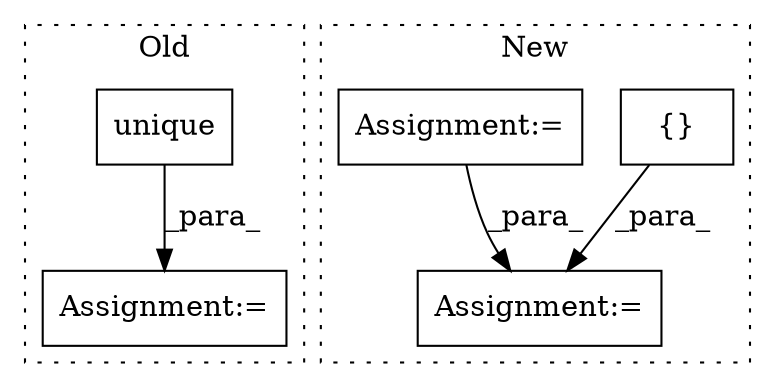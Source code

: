 digraph G {
subgraph cluster0 {
1 [label="unique" a="32" s="9511" l="8" shape="box"];
4 [label="Assignment:=" a="7" s="9496" l="1" shape="box"];
label = "Old";
style="dotted";
}
subgraph cluster1 {
2 [label="{}" a="4" s="9469,9477" l="1,1" shape="box"];
3 [label="Assignment:=" a="7" s="9560" l="1" shape="box"];
5 [label="Assignment:=" a="7" s="9394" l="1" shape="box"];
label = "New";
style="dotted";
}
1 -> 4 [label="_para_"];
2 -> 3 [label="_para_"];
5 -> 3 [label="_para_"];
}